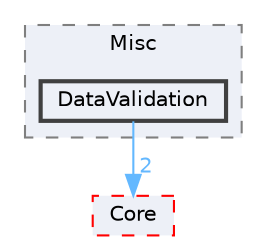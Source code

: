 digraph "DataValidation"
{
 // INTERACTIVE_SVG=YES
 // LATEX_PDF_SIZE
  bgcolor="transparent";
  edge [fontname=Helvetica,fontsize=10,labelfontname=Helvetica,labelfontsize=10];
  node [fontname=Helvetica,fontsize=10,shape=box,height=0.2,width=0.4];
  compound=true
  subgraph clusterdir_36ef1054cb691a33e11e2a36b0b8ef49 {
    graph [ bgcolor="#edf0f7", pencolor="grey50", label="Misc", fontname=Helvetica,fontsize=10 style="filled,dashed", URL="dir_36ef1054cb691a33e11e2a36b0b8ef49.html",tooltip=""]
  dir_05ff5f2dd7da44c0f44b3974988caee3 [label="DataValidation", fillcolor="#edf0f7", color="grey25", style="filled,bold", URL="dir_05ff5f2dd7da44c0f44b3974988caee3.html",tooltip=""];
  }
  dir_0e6cddcc9caa1238c7f3774224afaa45 [label="Core", fillcolor="#edf0f7", color="red", style="filled,dashed", URL="dir_0e6cddcc9caa1238c7f3774224afaa45.html",tooltip=""];
  dir_05ff5f2dd7da44c0f44b3974988caee3->dir_0e6cddcc9caa1238c7f3774224afaa45 [headlabel="2", labeldistance=1.5 headhref="dir_000296_000266.html" href="dir_000296_000266.html" color="steelblue1" fontcolor="steelblue1"];
}
